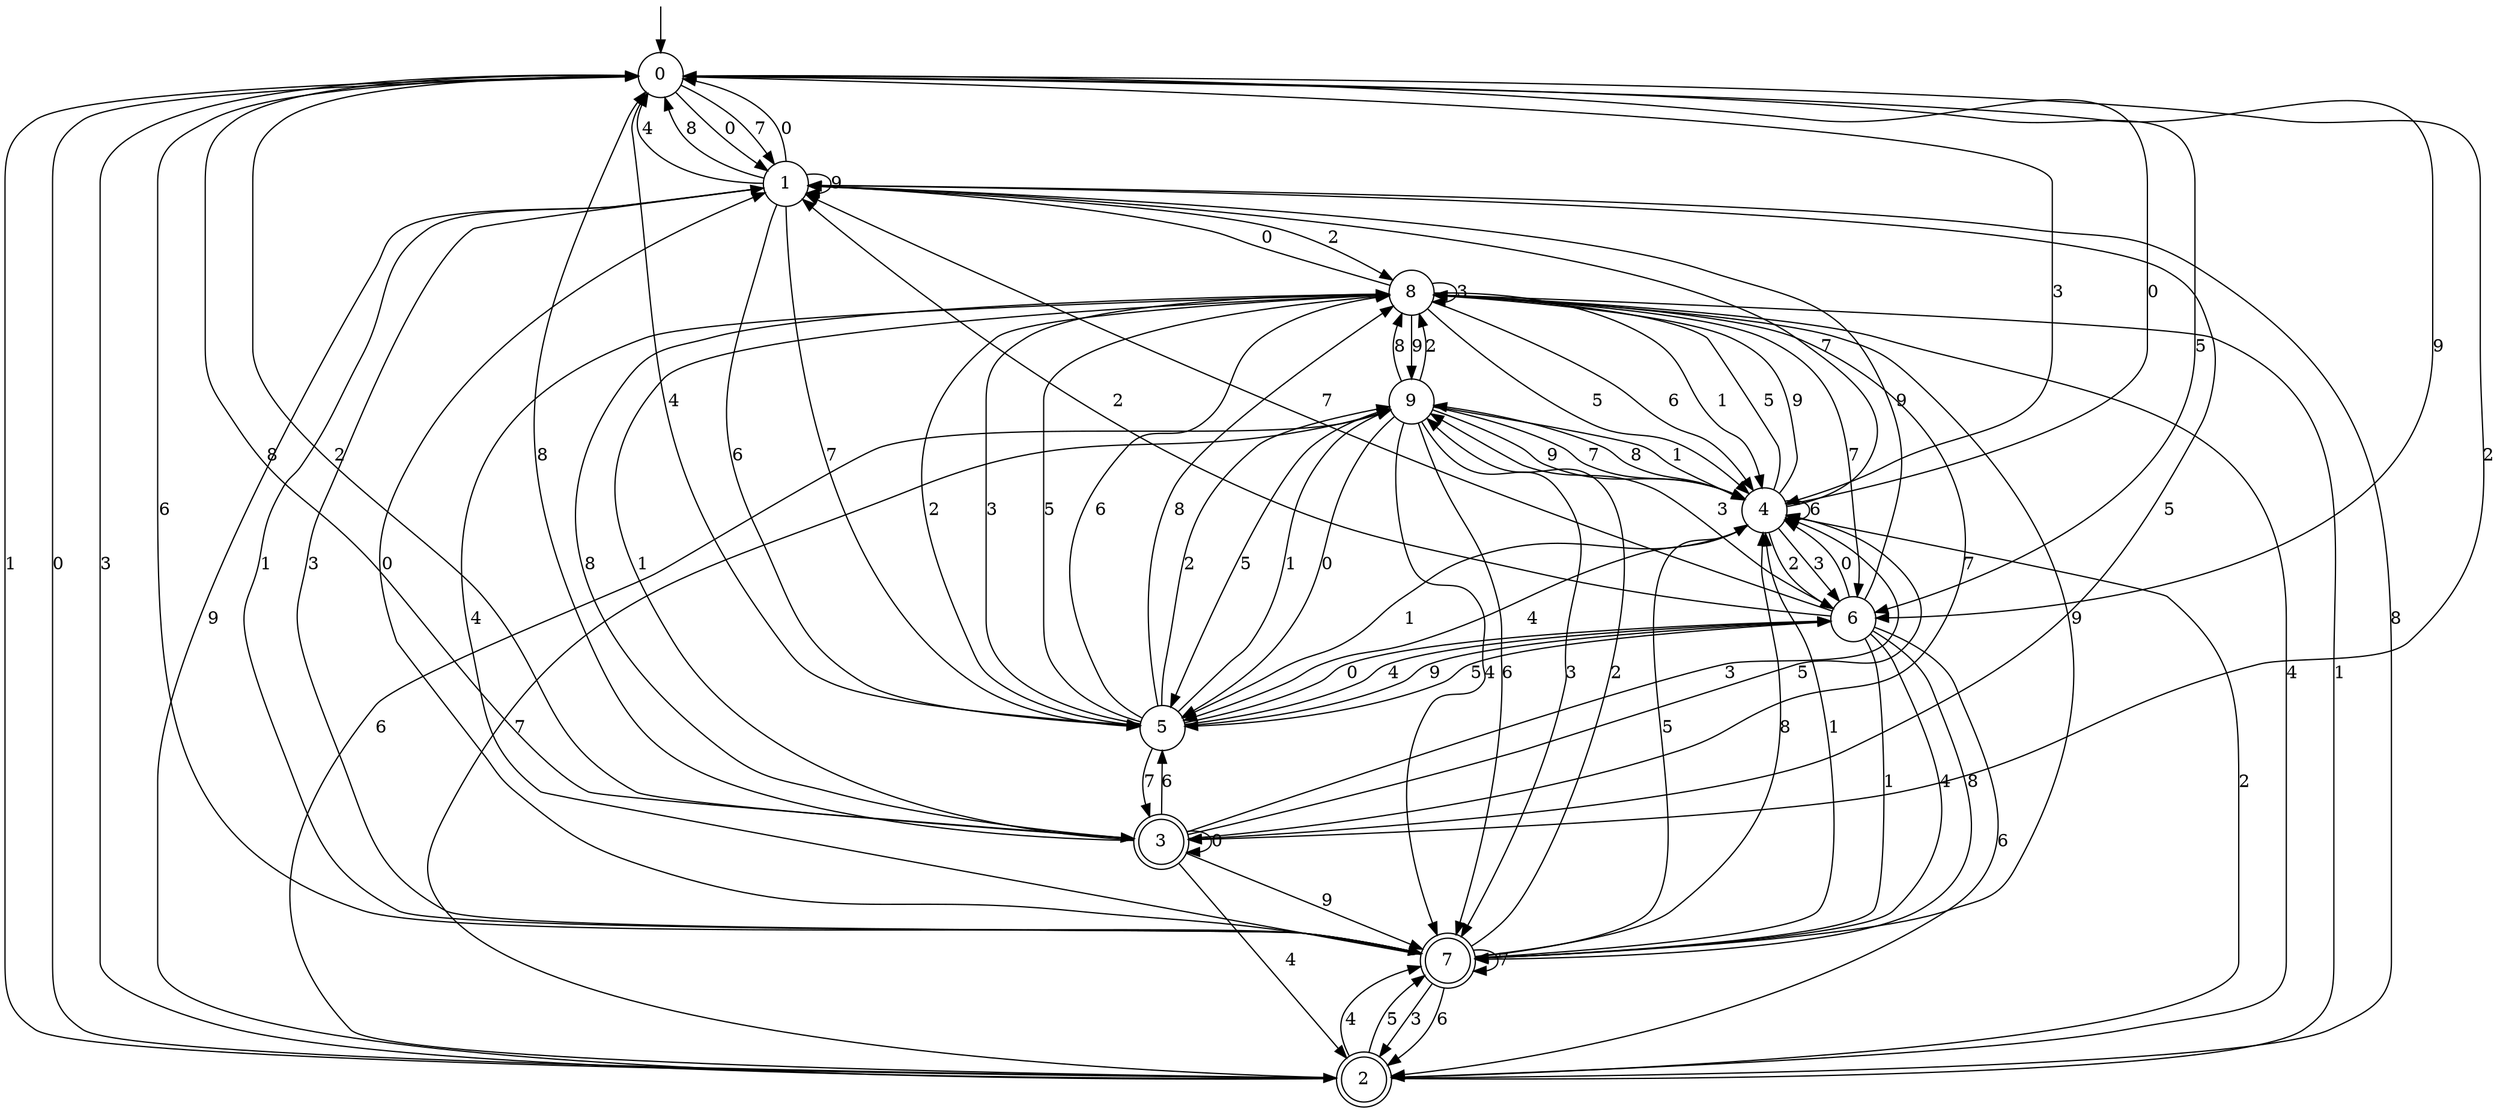 digraph g {

	s0 [shape="circle" label="0"];
	s1 [shape="circle" label="1"];
	s2 [shape="doublecircle" label="2"];
	s3 [shape="doublecircle" label="3"];
	s4 [shape="circle" label="4"];
	s5 [shape="circle" label="5"];
	s6 [shape="circle" label="6"];
	s7 [shape="doublecircle" label="7"];
	s8 [shape="circle" label="8"];
	s9 [shape="circle" label="9"];
	s0 -> s1 [label="0"];
	s0 -> s2 [label="1"];
	s0 -> s3 [label="2"];
	s0 -> s4 [label="3"];
	s0 -> s5 [label="4"];
	s0 -> s6 [label="5"];
	s0 -> s7 [label="6"];
	s0 -> s1 [label="7"];
	s0 -> s3 [label="8"];
	s0 -> s6 [label="9"];
	s1 -> s0 [label="0"];
	s1 -> s7 [label="1"];
	s1 -> s8 [label="2"];
	s1 -> s7 [label="3"];
	s1 -> s0 [label="4"];
	s1 -> s3 [label="5"];
	s1 -> s5 [label="6"];
	s1 -> s5 [label="7"];
	s1 -> s0 [label="8"];
	s1 -> s1 [label="9"];
	s2 -> s0 [label="0"];
	s2 -> s8 [label="1"];
	s2 -> s4 [label="2"];
	s2 -> s0 [label="3"];
	s2 -> s7 [label="4"];
	s2 -> s7 [label="5"];
	s2 -> s9 [label="6"];
	s2 -> s9 [label="7"];
	s2 -> s1 [label="8"];
	s2 -> s1 [label="9"];
	s3 -> s3 [label="0"];
	s3 -> s8 [label="1"];
	s3 -> s0 [label="2"];
	s3 -> s4 [label="3"];
	s3 -> s2 [label="4"];
	s3 -> s4 [label="5"];
	s3 -> s5 [label="6"];
	s3 -> s8 [label="7"];
	s3 -> s0 [label="8"];
	s3 -> s7 [label="9"];
	s4 -> s0 [label="0"];
	s4 -> s5 [label="1"];
	s4 -> s6 [label="2"];
	s4 -> s6 [label="3"];
	s4 -> s5 [label="4"];
	s4 -> s8 [label="5"];
	s4 -> s4 [label="6"];
	s4 -> s1 [label="7"];
	s4 -> s9 [label="8"];
	s4 -> s8 [label="9"];
	s5 -> s6 [label="0"];
	s5 -> s9 [label="1"];
	s5 -> s9 [label="2"];
	s5 -> s8 [label="3"];
	s5 -> s6 [label="4"];
	s5 -> s8 [label="5"];
	s5 -> s8 [label="6"];
	s5 -> s3 [label="7"];
	s5 -> s8 [label="8"];
	s5 -> s6 [label="9"];
	s6 -> s4 [label="0"];
	s6 -> s7 [label="1"];
	s6 -> s1 [label="2"];
	s6 -> s9 [label="3"];
	s6 -> s7 [label="4"];
	s6 -> s5 [label="5"];
	s6 -> s2 [label="6"];
	s6 -> s1 [label="7"];
	s6 -> s7 [label="8"];
	s6 -> s1 [label="9"];
	s7 -> s1 [label="0"];
	s7 -> s4 [label="1"];
	s7 -> s9 [label="2"];
	s7 -> s2 [label="3"];
	s7 -> s8 [label="4"];
	s7 -> s4 [label="5"];
	s7 -> s2 [label="6"];
	s7 -> s7 [label="7"];
	s7 -> s4 [label="8"];
	s7 -> s8 [label="9"];
	s8 -> s1 [label="0"];
	s8 -> s4 [label="1"];
	s8 -> s5 [label="2"];
	s8 -> s8 [label="3"];
	s8 -> s2 [label="4"];
	s8 -> s4 [label="5"];
	s8 -> s4 [label="6"];
	s8 -> s6 [label="7"];
	s8 -> s3 [label="8"];
	s8 -> s9 [label="9"];
	s9 -> s5 [label="0"];
	s9 -> s4 [label="1"];
	s9 -> s8 [label="2"];
	s9 -> s7 [label="3"];
	s9 -> s7 [label="4"];
	s9 -> s5 [label="5"];
	s9 -> s7 [label="6"];
	s9 -> s4 [label="7"];
	s9 -> s8 [label="8"];
	s9 -> s4 [label="9"];

__start0 [label="" shape="none" width="0" height="0"];
__start0 -> s0;

}
